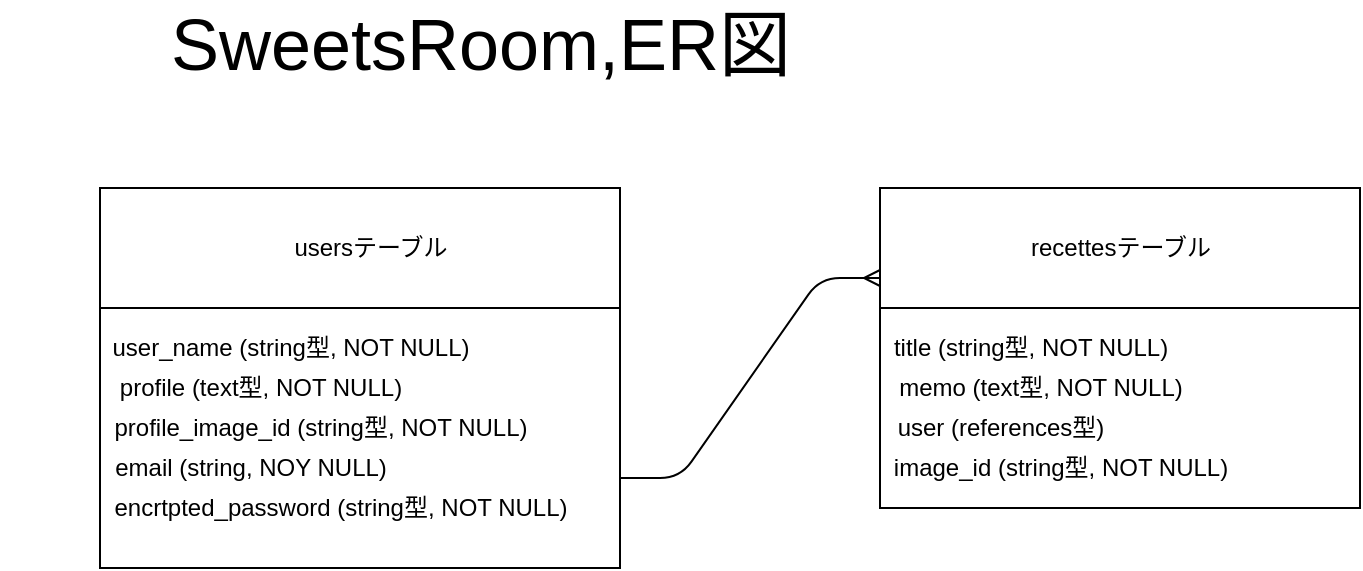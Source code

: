 <mxfile>
    <diagram id="WacLoNpESW8yNwxBYF4D" name="ページ1">
        <mxGraphModel dx="491" dy="585" grid="1" gridSize="10" guides="1" tooltips="1" connect="1" arrows="1" fold="1" page="1" pageScale="1" pageWidth="850" pageHeight="1100" math="0" shadow="0">
            <root>
                <mxCell id="0"/>
                <mxCell id="1" parent="0"/>
                <mxCell id="2" value="&lt;font&gt;&lt;font style=&quot;font-size: 36px&quot;&gt;SweetsRoom,ER図&lt;br&gt;&lt;/font&gt;&lt;br&gt;&lt;/font&gt;" style="text;html=1;align=center;verticalAlign=middle;resizable=0;points=[];autosize=1;" parent="1" vertex="1">
                    <mxGeometry x="155" y="75" width="330" height="40" as="geometry"/>
                </mxCell>
                <mxCell id="7" value="" style="whiteSpace=wrap;html=1;" parent="1" vertex="1">
                    <mxGeometry x="130" y="160" width="260" height="190" as="geometry"/>
                </mxCell>
                <mxCell id="9" value="" style="whiteSpace=wrap;html=1;" parent="1" vertex="1">
                    <mxGeometry x="130" y="160" width="260" height="60" as="geometry"/>
                </mxCell>
                <mxCell id="10" value="usersテーブル" style="text;html=1;align=center;verticalAlign=middle;resizable=0;points=[];autosize=1;" parent="1" vertex="1">
                    <mxGeometry x="220" y="180" width="90" height="20" as="geometry"/>
                </mxCell>
                <mxCell id="11" value="user_name (string型, NOT NULL)" style="text;html=1;align=center;verticalAlign=middle;resizable=0;points=[];autosize=1;" parent="1" vertex="1">
                    <mxGeometry x="130" y="230" width="190" height="20" as="geometry"/>
                </mxCell>
                <mxCell id="12" value="profile (text型, NOT NULL)" style="text;html=1;align=center;verticalAlign=middle;resizable=0;points=[];autosize=1;" parent="1" vertex="1">
                    <mxGeometry x="130" y="250" width="160" height="20" as="geometry"/>
                </mxCell>
                <mxCell id="13" value="profile_image_id (string型, NOT NULL)" style="text;html=1;align=center;verticalAlign=middle;resizable=0;points=[];autosize=1;" parent="1" vertex="1">
                    <mxGeometry x="130" y="270" width="220" height="20" as="geometry"/>
                </mxCell>
                <mxCell id="14" value="email (string, NOY NULL)" style="text;html=1;align=center;verticalAlign=middle;resizable=0;points=[];autosize=1;" parent="1" vertex="1">
                    <mxGeometry x="130" y="290" width="150" height="20" as="geometry"/>
                </mxCell>
                <mxCell id="15" value="&amp;nbsp; &amp;nbsp; &amp;nbsp; &amp;nbsp; &amp;nbsp; &amp;nbsp; &amp;nbsp; &amp;nbsp;encrtpted_password (string型, NOT NULL)" style="text;html=1;align=center;verticalAlign=middle;resizable=0;points=[];autosize=1;" parent="1" vertex="1">
                    <mxGeometry x="80" y="310" width="290" height="20" as="geometry"/>
                </mxCell>
                <mxCell id="16" value="" style="whiteSpace=wrap;html=1;" parent="1" vertex="1">
                    <mxGeometry x="520" y="160" width="240" height="160" as="geometry"/>
                </mxCell>
                <mxCell id="19" value="" style="whiteSpace=wrap;html=1;" parent="1" vertex="1">
                    <mxGeometry x="520" y="160" width="240" height="60" as="geometry"/>
                </mxCell>
                <mxCell id="20" value="recettesテーブル" style="text;html=1;align=center;verticalAlign=middle;resizable=0;points=[];autosize=1;" parent="1" vertex="1">
                    <mxGeometry x="590" y="180" width="100" height="20" as="geometry"/>
                </mxCell>
                <mxCell id="21" value="title (string型, NOT NULL)" style="text;html=1;align=center;verticalAlign=middle;resizable=0;points=[];autosize=1;" parent="1" vertex="1">
                    <mxGeometry x="520" y="230" width="150" height="20" as="geometry"/>
                </mxCell>
                <mxCell id="22" value="memo (text型, NOT NULL)" style="text;html=1;align=center;verticalAlign=middle;resizable=0;points=[];autosize=1;" parent="1" vertex="1">
                    <mxGeometry x="520" y="250" width="160" height="20" as="geometry"/>
                </mxCell>
                <mxCell id="23" value="image_id (string型, NOT NULL)" style="text;html=1;align=center;verticalAlign=middle;resizable=0;points=[];autosize=1;" parent="1" vertex="1">
                    <mxGeometry x="520" y="290" width="180" height="20" as="geometry"/>
                </mxCell>
                <mxCell id="24" value="user (references型)" style="text;html=1;align=center;verticalAlign=middle;resizable=0;points=[];autosize=1;" parent="1" vertex="1">
                    <mxGeometry x="520" y="270" width="120" height="20" as="geometry"/>
                </mxCell>
                <mxCell id="25" value="" style="edgeStyle=entityRelationEdgeStyle;fontSize=12;html=1;endArrow=ERmany;entryX=0;entryY=0.75;entryDx=0;entryDy=0;" parent="1" target="19" edge="1">
                    <mxGeometry width="100" height="100" relative="1" as="geometry">
                        <mxPoint x="390" y="305" as="sourcePoint"/>
                        <mxPoint x="490" y="205" as="targetPoint"/>
                    </mxGeometry>
                </mxCell>
            </root>
        </mxGraphModel>
    </diagram>
</mxfile>